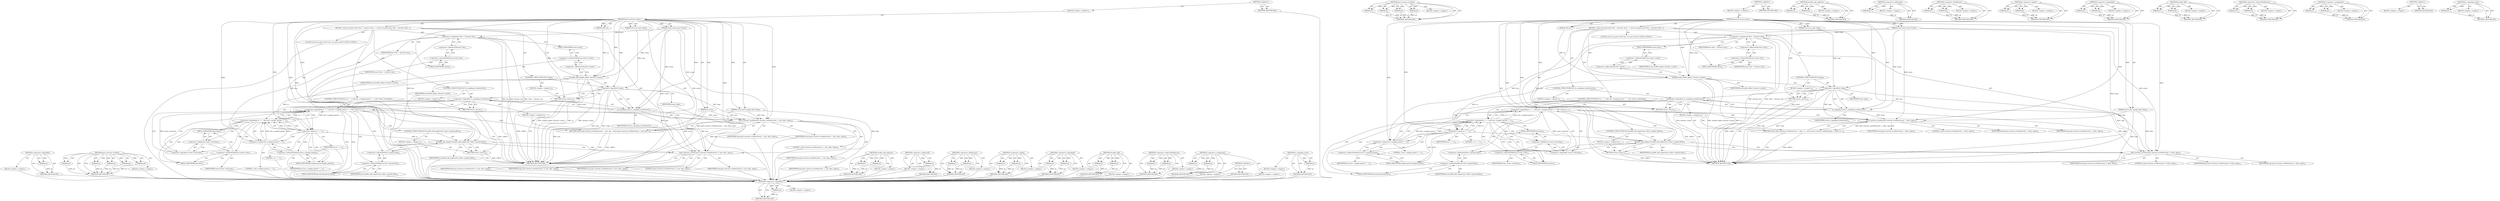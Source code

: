 digraph "is_sampling_event" {
vulnerable_125 [label=<(METHOD,&lt;operator&gt;.logicalNot)>];
vulnerable_126 [label=<(PARAM,p1)>];
vulnerable_127 [label=<(BLOCK,&lt;empty&gt;,&lt;empty&gt;)>];
vulnerable_128 [label=<(METHOD_RETURN,ANY)>];
vulnerable_148 [label=<(METHOD,perf_swevent_overflow)>];
vulnerable_149 [label=<(PARAM,p1)>];
vulnerable_150 [label=<(PARAM,p2)>];
vulnerable_151 [label=<(PARAM,p3)>];
vulnerable_152 [label=<(PARAM,p4)>];
vulnerable_153 [label=<(PARAM,p5)>];
vulnerable_154 [label=<(BLOCK,&lt;empty&gt;,&lt;empty&gt;)>];
vulnerable_155 [label=<(METHOD_RETURN,ANY)>];
vulnerable_6 [label=<(METHOD,&lt;global&gt;)<SUB>1</SUB>>];
vulnerable_7 [label=<(BLOCK,&lt;empty&gt;,&lt;empty&gt;)<SUB>1</SUB>>];
vulnerable_8 [label=<(METHOD,perf_swevent_event)<SUB>1</SUB>>];
vulnerable_9 [label=<(PARAM,struct perf_event *event)<SUB>1</SUB>>];
vulnerable_10 [label=<(PARAM,u64 nr)<SUB>1</SUB>>];
vulnerable_11 [label=<(PARAM,int nmi)<SUB>2</SUB>>];
vulnerable_12 [label=<(PARAM,struct perf_sample_data *data)<SUB>2</SUB>>];
vulnerable_13 [label=<(PARAM,struct pt_regs *regs)<SUB>3</SUB>>];
vulnerable_14 [label=<(BLOCK,{
 	struct hw_perf_event *hwc = &amp;event-&gt;hw;

	l...,{
 	struct hw_perf_event *hwc = &amp;event-&gt;hw;

	l...)<SUB>4</SUB>>];
vulnerable_15 [label="<(LOCAL,struct hw_perf_event* hwc: hw_perf_event*)<SUB>5</SUB>>"];
vulnerable_16 [label=<(&lt;operator&gt;.assignment,*hwc = &amp;event-&gt;hw)<SUB>5</SUB>>];
vulnerable_17 [label=<(IDENTIFIER,hwc,*hwc = &amp;event-&gt;hw)<SUB>5</SUB>>];
vulnerable_18 [label=<(&lt;operator&gt;.addressOf,&amp;event-&gt;hw)<SUB>5</SUB>>];
vulnerable_19 [label=<(&lt;operator&gt;.indirectFieldAccess,event-&gt;hw)<SUB>5</SUB>>];
vulnerable_20 [label=<(IDENTIFIER,event,*hwc = &amp;event-&gt;hw)<SUB>5</SUB>>];
vulnerable_21 [label=<(FIELD_IDENTIFIER,hw,hw)<SUB>5</SUB>>];
vulnerable_22 [label=<(local64_add,local64_add(nr, &amp;event-&gt;count))<SUB>7</SUB>>];
vulnerable_23 [label=<(IDENTIFIER,nr,local64_add(nr, &amp;event-&gt;count))<SUB>7</SUB>>];
vulnerable_24 [label=<(&lt;operator&gt;.addressOf,&amp;event-&gt;count)<SUB>7</SUB>>];
vulnerable_25 [label=<(&lt;operator&gt;.indirectFieldAccess,event-&gt;count)<SUB>7</SUB>>];
vulnerable_26 [label=<(IDENTIFIER,event,local64_add(nr, &amp;event-&gt;count))<SUB>7</SUB>>];
vulnerable_27 [label=<(FIELD_IDENTIFIER,count,count)<SUB>7</SUB>>];
vulnerable_28 [label=<(CONTROL_STRUCTURE,IF,if (!regs))<SUB>9</SUB>>];
vulnerable_29 [label=<(&lt;operator&gt;.logicalNot,!regs)<SUB>9</SUB>>];
vulnerable_30 [label=<(IDENTIFIER,regs,!regs)<SUB>9</SUB>>];
vulnerable_31 [label=<(BLOCK,&lt;empty&gt;,&lt;empty&gt;)<SUB>10</SUB>>];
vulnerable_32 [label=<(RETURN,return;,return;)<SUB>10</SUB>>];
vulnerable_33 [label=<(CONTROL_STRUCTURE,IF,if (!is_sampling_event(event)))<SUB>12</SUB>>];
vulnerable_34 [label=<(&lt;operator&gt;.logicalNot,!is_sampling_event(event))<SUB>12</SUB>>];
vulnerable_35 [label=<(is_sampling_event,is_sampling_event(event))<SUB>12</SUB>>];
vulnerable_36 [label=<(IDENTIFIER,event,is_sampling_event(event))<SUB>12</SUB>>];
vulnerable_37 [label=<(BLOCK,&lt;empty&gt;,&lt;empty&gt;)<SUB>13</SUB>>];
vulnerable_38 [label=<(RETURN,return;,return;)<SUB>13</SUB>>];
vulnerable_39 [label=<(CONTROL_STRUCTURE,IF,if (nr == 1 &amp;&amp; hwc-&gt;sample_period == 1 &amp;&amp; !event-&gt;attr.freq))<SUB>15</SUB>>];
vulnerable_40 [label=<(&lt;operator&gt;.logicalAnd,nr == 1 &amp;&amp; hwc-&gt;sample_period == 1 &amp;&amp; !event-&gt;a...)<SUB>15</SUB>>];
vulnerable_41 [label=<(&lt;operator&gt;.logicalAnd,nr == 1 &amp;&amp; hwc-&gt;sample_period == 1)<SUB>15</SUB>>];
vulnerable_42 [label=<(&lt;operator&gt;.equals,nr == 1)<SUB>15</SUB>>];
vulnerable_43 [label=<(IDENTIFIER,nr,nr == 1)<SUB>15</SUB>>];
vulnerable_44 [label=<(LITERAL,1,nr == 1)<SUB>15</SUB>>];
vulnerable_45 [label=<(&lt;operator&gt;.equals,hwc-&gt;sample_period == 1)<SUB>15</SUB>>];
vulnerable_46 [label=<(&lt;operator&gt;.indirectFieldAccess,hwc-&gt;sample_period)<SUB>15</SUB>>];
vulnerable_47 [label=<(IDENTIFIER,hwc,hwc-&gt;sample_period == 1)<SUB>15</SUB>>];
vulnerable_48 [label=<(FIELD_IDENTIFIER,sample_period,sample_period)<SUB>15</SUB>>];
vulnerable_49 [label=<(LITERAL,1,hwc-&gt;sample_period == 1)<SUB>15</SUB>>];
vulnerable_50 [label=<(&lt;operator&gt;.logicalNot,!event-&gt;attr.freq)<SUB>15</SUB>>];
vulnerable_51 [label=<(&lt;operator&gt;.fieldAccess,event-&gt;attr.freq)<SUB>15</SUB>>];
vulnerable_52 [label=<(&lt;operator&gt;.indirectFieldAccess,event-&gt;attr)<SUB>15</SUB>>];
vulnerable_53 [label=<(IDENTIFIER,event,!event-&gt;attr.freq)<SUB>15</SUB>>];
vulnerable_54 [label=<(FIELD_IDENTIFIER,attr,attr)<SUB>15</SUB>>];
vulnerable_55 [label=<(FIELD_IDENTIFIER,freq,freq)<SUB>15</SUB>>];
vulnerable_56 [label=<(BLOCK,&lt;empty&gt;,&lt;empty&gt;)<SUB>16</SUB>>];
vulnerable_57 [label=<(RETURN,return perf_swevent_overflow(event, 1, nmi, dat...,return perf_swevent_overflow(event, 1, nmi, dat...)<SUB>16</SUB>>];
vulnerable_58 [label=<(perf_swevent_overflow,perf_swevent_overflow(event, 1, nmi, data, regs))<SUB>16</SUB>>];
vulnerable_59 [label=<(IDENTIFIER,event,perf_swevent_overflow(event, 1, nmi, data, regs))<SUB>16</SUB>>];
vulnerable_60 [label=<(LITERAL,1,perf_swevent_overflow(event, 1, nmi, data, regs))<SUB>16</SUB>>];
vulnerable_61 [label=<(IDENTIFIER,nmi,perf_swevent_overflow(event, 1, nmi, data, regs))<SUB>16</SUB>>];
vulnerable_62 [label=<(IDENTIFIER,data,perf_swevent_overflow(event, 1, nmi, data, regs))<SUB>16</SUB>>];
vulnerable_63 [label=<(IDENTIFIER,regs,perf_swevent_overflow(event, 1, nmi, data, regs))<SUB>16</SUB>>];
vulnerable_64 [label=<(CONTROL_STRUCTURE,IF,if (local64_add_negative(nr, &amp;hwc-&gt;period_left)))<SUB>18</SUB>>];
vulnerable_65 [label=<(local64_add_negative,local64_add_negative(nr, &amp;hwc-&gt;period_left))<SUB>18</SUB>>];
vulnerable_66 [label=<(IDENTIFIER,nr,local64_add_negative(nr, &amp;hwc-&gt;period_left))<SUB>18</SUB>>];
vulnerable_67 [label=<(&lt;operator&gt;.addressOf,&amp;hwc-&gt;period_left)<SUB>18</SUB>>];
vulnerable_68 [label=<(&lt;operator&gt;.indirectFieldAccess,hwc-&gt;period_left)<SUB>18</SUB>>];
vulnerable_69 [label=<(IDENTIFIER,hwc,local64_add_negative(nr, &amp;hwc-&gt;period_left))<SUB>18</SUB>>];
vulnerable_70 [label=<(FIELD_IDENTIFIER,period_left,period_left)<SUB>18</SUB>>];
vulnerable_71 [label=<(BLOCK,&lt;empty&gt;,&lt;empty&gt;)<SUB>19</SUB>>];
vulnerable_72 [label=<(RETURN,return;,return;)<SUB>19</SUB>>];
vulnerable_73 [label=<(perf_swevent_overflow,perf_swevent_overflow(event, 0, nmi, data, regs))<SUB>21</SUB>>];
vulnerable_74 [label=<(IDENTIFIER,event,perf_swevent_overflow(event, 0, nmi, data, regs))<SUB>21</SUB>>];
vulnerable_75 [label=<(LITERAL,0,perf_swevent_overflow(event, 0, nmi, data, regs))<SUB>21</SUB>>];
vulnerable_76 [label=<(IDENTIFIER,nmi,perf_swevent_overflow(event, 0, nmi, data, regs))<SUB>21</SUB>>];
vulnerable_77 [label=<(IDENTIFIER,data,perf_swevent_overflow(event, 0, nmi, data, regs))<SUB>21</SUB>>];
vulnerable_78 [label=<(IDENTIFIER,regs,perf_swevent_overflow(event, 0, nmi, data, regs))<SUB>21</SUB>>];
vulnerable_79 [label=<(METHOD_RETURN,void)<SUB>1</SUB>>];
vulnerable_81 [label=<(METHOD_RETURN,ANY)<SUB>1</SUB>>];
vulnerable_156 [label=<(METHOD,local64_add_negative)>];
vulnerable_157 [label=<(PARAM,p1)>];
vulnerable_158 [label=<(PARAM,p2)>];
vulnerable_159 [label=<(BLOCK,&lt;empty&gt;,&lt;empty&gt;)>];
vulnerable_160 [label=<(METHOD_RETURN,ANY)>];
vulnerable_111 [label=<(METHOD,&lt;operator&gt;.addressOf)>];
vulnerable_112 [label=<(PARAM,p1)>];
vulnerable_113 [label=<(BLOCK,&lt;empty&gt;,&lt;empty&gt;)>];
vulnerable_114 [label=<(METHOD_RETURN,ANY)>];
vulnerable_143 [label=<(METHOD,&lt;operator&gt;.fieldAccess)>];
vulnerable_144 [label=<(PARAM,p1)>];
vulnerable_145 [label=<(PARAM,p2)>];
vulnerable_146 [label=<(BLOCK,&lt;empty&gt;,&lt;empty&gt;)>];
vulnerable_147 [label=<(METHOD_RETURN,ANY)>];
vulnerable_138 [label=<(METHOD,&lt;operator&gt;.equals)>];
vulnerable_139 [label=<(PARAM,p1)>];
vulnerable_140 [label=<(PARAM,p2)>];
vulnerable_141 [label=<(BLOCK,&lt;empty&gt;,&lt;empty&gt;)>];
vulnerable_142 [label=<(METHOD_RETURN,ANY)>];
vulnerable_133 [label=<(METHOD,&lt;operator&gt;.logicalAnd)>];
vulnerable_134 [label=<(PARAM,p1)>];
vulnerable_135 [label=<(PARAM,p2)>];
vulnerable_136 [label=<(BLOCK,&lt;empty&gt;,&lt;empty&gt;)>];
vulnerable_137 [label=<(METHOD_RETURN,ANY)>];
vulnerable_120 [label=<(METHOD,local64_add)>];
vulnerable_121 [label=<(PARAM,p1)>];
vulnerable_122 [label=<(PARAM,p2)>];
vulnerable_123 [label=<(BLOCK,&lt;empty&gt;,&lt;empty&gt;)>];
vulnerable_124 [label=<(METHOD_RETURN,ANY)>];
vulnerable_115 [label=<(METHOD,&lt;operator&gt;.indirectFieldAccess)>];
vulnerable_116 [label=<(PARAM,p1)>];
vulnerable_117 [label=<(PARAM,p2)>];
vulnerable_118 [label=<(BLOCK,&lt;empty&gt;,&lt;empty&gt;)>];
vulnerable_119 [label=<(METHOD_RETURN,ANY)>];
vulnerable_106 [label=<(METHOD,&lt;operator&gt;.assignment)>];
vulnerable_107 [label=<(PARAM,p1)>];
vulnerable_108 [label=<(PARAM,p2)>];
vulnerable_109 [label=<(BLOCK,&lt;empty&gt;,&lt;empty&gt;)>];
vulnerable_110 [label=<(METHOD_RETURN,ANY)>];
vulnerable_100 [label=<(METHOD,&lt;global&gt;)<SUB>1</SUB>>];
vulnerable_101 [label=<(BLOCK,&lt;empty&gt;,&lt;empty&gt;)>];
vulnerable_102 [label=<(METHOD_RETURN,ANY)>];
vulnerable_129 [label=<(METHOD,is_sampling_event)>];
vulnerable_130 [label=<(PARAM,p1)>];
vulnerable_131 [label=<(BLOCK,&lt;empty&gt;,&lt;empty&gt;)>];
vulnerable_132 [label=<(METHOD_RETURN,ANY)>];
fixed_122 [label=<(METHOD,&lt;operator&gt;.logicalNot)>];
fixed_123 [label=<(PARAM,p1)>];
fixed_124 [label=<(BLOCK,&lt;empty&gt;,&lt;empty&gt;)>];
fixed_125 [label=<(METHOD_RETURN,ANY)>];
fixed_145 [label=<(METHOD,perf_swevent_overflow)>];
fixed_146 [label=<(PARAM,p1)>];
fixed_147 [label=<(PARAM,p2)>];
fixed_148 [label=<(PARAM,p3)>];
fixed_149 [label=<(PARAM,p4)>];
fixed_150 [label=<(BLOCK,&lt;empty&gt;,&lt;empty&gt;)>];
fixed_151 [label=<(METHOD_RETURN,ANY)>];
fixed_6 [label=<(METHOD,&lt;global&gt;)<SUB>1</SUB>>];
fixed_7 [label=<(BLOCK,&lt;empty&gt;,&lt;empty&gt;)<SUB>1</SUB>>];
fixed_8 [label=<(METHOD,perf_swevent_event)<SUB>1</SUB>>];
fixed_9 [label=<(PARAM,struct perf_event *event)<SUB>1</SUB>>];
fixed_10 [label=<(PARAM,u64 nr)<SUB>1</SUB>>];
fixed_11 [label=<(PARAM,struct perf_sample_data *data)<SUB>2</SUB>>];
fixed_12 [label=<(PARAM,struct pt_regs *regs)<SUB>3</SUB>>];
fixed_13 [label=<(BLOCK,{
 	struct hw_perf_event *hwc = &amp;event-&gt;hw;

	l...,{
 	struct hw_perf_event *hwc = &amp;event-&gt;hw;

	l...)<SUB>4</SUB>>];
fixed_14 [label="<(LOCAL,struct hw_perf_event* hwc: hw_perf_event*)<SUB>5</SUB>>"];
fixed_15 [label=<(&lt;operator&gt;.assignment,*hwc = &amp;event-&gt;hw)<SUB>5</SUB>>];
fixed_16 [label=<(IDENTIFIER,hwc,*hwc = &amp;event-&gt;hw)<SUB>5</SUB>>];
fixed_17 [label=<(&lt;operator&gt;.addressOf,&amp;event-&gt;hw)<SUB>5</SUB>>];
fixed_18 [label=<(&lt;operator&gt;.indirectFieldAccess,event-&gt;hw)<SUB>5</SUB>>];
fixed_19 [label=<(IDENTIFIER,event,*hwc = &amp;event-&gt;hw)<SUB>5</SUB>>];
fixed_20 [label=<(FIELD_IDENTIFIER,hw,hw)<SUB>5</SUB>>];
fixed_21 [label=<(local64_add,local64_add(nr, &amp;event-&gt;count))<SUB>7</SUB>>];
fixed_22 [label=<(IDENTIFIER,nr,local64_add(nr, &amp;event-&gt;count))<SUB>7</SUB>>];
fixed_23 [label=<(&lt;operator&gt;.addressOf,&amp;event-&gt;count)<SUB>7</SUB>>];
fixed_24 [label=<(&lt;operator&gt;.indirectFieldAccess,event-&gt;count)<SUB>7</SUB>>];
fixed_25 [label=<(IDENTIFIER,event,local64_add(nr, &amp;event-&gt;count))<SUB>7</SUB>>];
fixed_26 [label=<(FIELD_IDENTIFIER,count,count)<SUB>7</SUB>>];
fixed_27 [label=<(CONTROL_STRUCTURE,IF,if (!regs))<SUB>9</SUB>>];
fixed_28 [label=<(&lt;operator&gt;.logicalNot,!regs)<SUB>9</SUB>>];
fixed_29 [label=<(IDENTIFIER,regs,!regs)<SUB>9</SUB>>];
fixed_30 [label=<(BLOCK,&lt;empty&gt;,&lt;empty&gt;)<SUB>10</SUB>>];
fixed_31 [label=<(RETURN,return;,return;)<SUB>10</SUB>>];
fixed_32 [label=<(CONTROL_STRUCTURE,IF,if (!is_sampling_event(event)))<SUB>12</SUB>>];
fixed_33 [label=<(&lt;operator&gt;.logicalNot,!is_sampling_event(event))<SUB>12</SUB>>];
fixed_34 [label=<(is_sampling_event,is_sampling_event(event))<SUB>12</SUB>>];
fixed_35 [label=<(IDENTIFIER,event,is_sampling_event(event))<SUB>12</SUB>>];
fixed_36 [label=<(BLOCK,&lt;empty&gt;,&lt;empty&gt;)<SUB>13</SUB>>];
fixed_37 [label=<(RETURN,return;,return;)<SUB>13</SUB>>];
fixed_38 [label=<(CONTROL_STRUCTURE,IF,if (nr == 1 &amp;&amp; hwc-&gt;sample_period == 1 &amp;&amp; !event-&gt;attr.freq))<SUB>15</SUB>>];
fixed_39 [label=<(&lt;operator&gt;.logicalAnd,nr == 1 &amp;&amp; hwc-&gt;sample_period == 1 &amp;&amp; !event-&gt;a...)<SUB>15</SUB>>];
fixed_40 [label=<(&lt;operator&gt;.logicalAnd,nr == 1 &amp;&amp; hwc-&gt;sample_period == 1)<SUB>15</SUB>>];
fixed_41 [label=<(&lt;operator&gt;.equals,nr == 1)<SUB>15</SUB>>];
fixed_42 [label=<(IDENTIFIER,nr,nr == 1)<SUB>15</SUB>>];
fixed_43 [label=<(LITERAL,1,nr == 1)<SUB>15</SUB>>];
fixed_44 [label=<(&lt;operator&gt;.equals,hwc-&gt;sample_period == 1)<SUB>15</SUB>>];
fixed_45 [label=<(&lt;operator&gt;.indirectFieldAccess,hwc-&gt;sample_period)<SUB>15</SUB>>];
fixed_46 [label=<(IDENTIFIER,hwc,hwc-&gt;sample_period == 1)<SUB>15</SUB>>];
fixed_47 [label=<(FIELD_IDENTIFIER,sample_period,sample_period)<SUB>15</SUB>>];
fixed_48 [label=<(LITERAL,1,hwc-&gt;sample_period == 1)<SUB>15</SUB>>];
fixed_49 [label=<(&lt;operator&gt;.logicalNot,!event-&gt;attr.freq)<SUB>15</SUB>>];
fixed_50 [label=<(&lt;operator&gt;.fieldAccess,event-&gt;attr.freq)<SUB>15</SUB>>];
fixed_51 [label=<(&lt;operator&gt;.indirectFieldAccess,event-&gt;attr)<SUB>15</SUB>>];
fixed_52 [label=<(IDENTIFIER,event,!event-&gt;attr.freq)<SUB>15</SUB>>];
fixed_53 [label=<(FIELD_IDENTIFIER,attr,attr)<SUB>15</SUB>>];
fixed_54 [label=<(FIELD_IDENTIFIER,freq,freq)<SUB>15</SUB>>];
fixed_55 [label=<(BLOCK,&lt;empty&gt;,&lt;empty&gt;)<SUB>16</SUB>>];
fixed_56 [label=<(RETURN,return perf_swevent_overflow(event, 1, data, re...,return perf_swevent_overflow(event, 1, data, re...)<SUB>16</SUB>>];
fixed_57 [label=<(perf_swevent_overflow,perf_swevent_overflow(event, 1, data, regs))<SUB>16</SUB>>];
fixed_58 [label=<(IDENTIFIER,event,perf_swevent_overflow(event, 1, data, regs))<SUB>16</SUB>>];
fixed_59 [label=<(LITERAL,1,perf_swevent_overflow(event, 1, data, regs))<SUB>16</SUB>>];
fixed_60 [label=<(IDENTIFIER,data,perf_swevent_overflow(event, 1, data, regs))<SUB>16</SUB>>];
fixed_61 [label=<(IDENTIFIER,regs,perf_swevent_overflow(event, 1, data, regs))<SUB>16</SUB>>];
fixed_62 [label=<(CONTROL_STRUCTURE,IF,if (local64_add_negative(nr, &amp;hwc-&gt;period_left)))<SUB>18</SUB>>];
fixed_63 [label=<(local64_add_negative,local64_add_negative(nr, &amp;hwc-&gt;period_left))<SUB>18</SUB>>];
fixed_64 [label=<(IDENTIFIER,nr,local64_add_negative(nr, &amp;hwc-&gt;period_left))<SUB>18</SUB>>];
fixed_65 [label=<(&lt;operator&gt;.addressOf,&amp;hwc-&gt;period_left)<SUB>18</SUB>>];
fixed_66 [label=<(&lt;operator&gt;.indirectFieldAccess,hwc-&gt;period_left)<SUB>18</SUB>>];
fixed_67 [label=<(IDENTIFIER,hwc,local64_add_negative(nr, &amp;hwc-&gt;period_left))<SUB>18</SUB>>];
fixed_68 [label=<(FIELD_IDENTIFIER,period_left,period_left)<SUB>18</SUB>>];
fixed_69 [label=<(BLOCK,&lt;empty&gt;,&lt;empty&gt;)<SUB>19</SUB>>];
fixed_70 [label=<(RETURN,return;,return;)<SUB>19</SUB>>];
fixed_71 [label=<(perf_swevent_overflow,perf_swevent_overflow(event, 0, data, regs))<SUB>21</SUB>>];
fixed_72 [label=<(IDENTIFIER,event,perf_swevent_overflow(event, 0, data, regs))<SUB>21</SUB>>];
fixed_73 [label=<(LITERAL,0,perf_swevent_overflow(event, 0, data, regs))<SUB>21</SUB>>];
fixed_74 [label=<(IDENTIFIER,data,perf_swevent_overflow(event, 0, data, regs))<SUB>21</SUB>>];
fixed_75 [label=<(IDENTIFIER,regs,perf_swevent_overflow(event, 0, data, regs))<SUB>21</SUB>>];
fixed_76 [label=<(METHOD_RETURN,void)<SUB>1</SUB>>];
fixed_78 [label=<(METHOD_RETURN,ANY)<SUB>1</SUB>>];
fixed_152 [label=<(METHOD,local64_add_negative)>];
fixed_153 [label=<(PARAM,p1)>];
fixed_154 [label=<(PARAM,p2)>];
fixed_155 [label=<(BLOCK,&lt;empty&gt;,&lt;empty&gt;)>];
fixed_156 [label=<(METHOD_RETURN,ANY)>];
fixed_108 [label=<(METHOD,&lt;operator&gt;.addressOf)>];
fixed_109 [label=<(PARAM,p1)>];
fixed_110 [label=<(BLOCK,&lt;empty&gt;,&lt;empty&gt;)>];
fixed_111 [label=<(METHOD_RETURN,ANY)>];
fixed_140 [label=<(METHOD,&lt;operator&gt;.fieldAccess)>];
fixed_141 [label=<(PARAM,p1)>];
fixed_142 [label=<(PARAM,p2)>];
fixed_143 [label=<(BLOCK,&lt;empty&gt;,&lt;empty&gt;)>];
fixed_144 [label=<(METHOD_RETURN,ANY)>];
fixed_135 [label=<(METHOD,&lt;operator&gt;.equals)>];
fixed_136 [label=<(PARAM,p1)>];
fixed_137 [label=<(PARAM,p2)>];
fixed_138 [label=<(BLOCK,&lt;empty&gt;,&lt;empty&gt;)>];
fixed_139 [label=<(METHOD_RETURN,ANY)>];
fixed_130 [label=<(METHOD,&lt;operator&gt;.logicalAnd)>];
fixed_131 [label=<(PARAM,p1)>];
fixed_132 [label=<(PARAM,p2)>];
fixed_133 [label=<(BLOCK,&lt;empty&gt;,&lt;empty&gt;)>];
fixed_134 [label=<(METHOD_RETURN,ANY)>];
fixed_117 [label=<(METHOD,local64_add)>];
fixed_118 [label=<(PARAM,p1)>];
fixed_119 [label=<(PARAM,p2)>];
fixed_120 [label=<(BLOCK,&lt;empty&gt;,&lt;empty&gt;)>];
fixed_121 [label=<(METHOD_RETURN,ANY)>];
fixed_112 [label=<(METHOD,&lt;operator&gt;.indirectFieldAccess)>];
fixed_113 [label=<(PARAM,p1)>];
fixed_114 [label=<(PARAM,p2)>];
fixed_115 [label=<(BLOCK,&lt;empty&gt;,&lt;empty&gt;)>];
fixed_116 [label=<(METHOD_RETURN,ANY)>];
fixed_103 [label=<(METHOD,&lt;operator&gt;.assignment)>];
fixed_104 [label=<(PARAM,p1)>];
fixed_105 [label=<(PARAM,p2)>];
fixed_106 [label=<(BLOCK,&lt;empty&gt;,&lt;empty&gt;)>];
fixed_107 [label=<(METHOD_RETURN,ANY)>];
fixed_97 [label=<(METHOD,&lt;global&gt;)<SUB>1</SUB>>];
fixed_98 [label=<(BLOCK,&lt;empty&gt;,&lt;empty&gt;)>];
fixed_99 [label=<(METHOD_RETURN,ANY)>];
fixed_126 [label=<(METHOD,is_sampling_event)>];
fixed_127 [label=<(PARAM,p1)>];
fixed_128 [label=<(BLOCK,&lt;empty&gt;,&lt;empty&gt;)>];
fixed_129 [label=<(METHOD_RETURN,ANY)>];
vulnerable_125 -> vulnerable_126  [key=0, label="AST: "];
vulnerable_125 -> vulnerable_126  [key=1, label="DDG: "];
vulnerable_125 -> vulnerable_127  [key=0, label="AST: "];
vulnerable_125 -> vulnerable_128  [key=0, label="AST: "];
vulnerable_125 -> vulnerable_128  [key=1, label="CFG: "];
vulnerable_126 -> vulnerable_128  [key=0, label="DDG: p1"];
vulnerable_127 -> fixed_122  [key=0];
vulnerable_128 -> fixed_122  [key=0];
vulnerable_148 -> vulnerable_149  [key=0, label="AST: "];
vulnerable_148 -> vulnerable_149  [key=1, label="DDG: "];
vulnerable_148 -> vulnerable_154  [key=0, label="AST: "];
vulnerable_148 -> vulnerable_150  [key=0, label="AST: "];
vulnerable_148 -> vulnerable_150  [key=1, label="DDG: "];
vulnerable_148 -> vulnerable_155  [key=0, label="AST: "];
vulnerable_148 -> vulnerable_155  [key=1, label="CFG: "];
vulnerable_148 -> vulnerable_151  [key=0, label="AST: "];
vulnerable_148 -> vulnerable_151  [key=1, label="DDG: "];
vulnerable_148 -> vulnerable_152  [key=0, label="AST: "];
vulnerable_148 -> vulnerable_152  [key=1, label="DDG: "];
vulnerable_148 -> vulnerable_153  [key=0, label="AST: "];
vulnerable_148 -> vulnerable_153  [key=1, label="DDG: "];
vulnerable_149 -> vulnerable_155  [key=0, label="DDG: p1"];
vulnerable_150 -> vulnerable_155  [key=0, label="DDG: p2"];
vulnerable_151 -> vulnerable_155  [key=0, label="DDG: p3"];
vulnerable_152 -> vulnerable_155  [key=0, label="DDG: p4"];
vulnerable_153 -> vulnerable_155  [key=0, label="DDG: p5"];
vulnerable_154 -> fixed_122  [key=0];
vulnerable_155 -> fixed_122  [key=0];
vulnerable_6 -> vulnerable_7  [key=0, label="AST: "];
vulnerable_6 -> vulnerable_81  [key=0, label="AST: "];
vulnerable_6 -> vulnerable_81  [key=1, label="CFG: "];
vulnerable_7 -> vulnerable_8  [key=0, label="AST: "];
vulnerable_8 -> vulnerable_9  [key=0, label="AST: "];
vulnerable_8 -> vulnerable_9  [key=1, label="DDG: "];
vulnerable_8 -> vulnerable_10  [key=0, label="AST: "];
vulnerable_8 -> vulnerable_10  [key=1, label="DDG: "];
vulnerable_8 -> vulnerable_11  [key=0, label="AST: "];
vulnerable_8 -> vulnerable_11  [key=1, label="DDG: "];
vulnerable_8 -> vulnerable_12  [key=0, label="AST: "];
vulnerable_8 -> vulnerable_12  [key=1, label="DDG: "];
vulnerable_8 -> vulnerable_13  [key=0, label="AST: "];
vulnerable_8 -> vulnerable_13  [key=1, label="DDG: "];
vulnerable_8 -> vulnerable_14  [key=0, label="AST: "];
vulnerable_8 -> vulnerable_79  [key=0, label="AST: "];
vulnerable_8 -> vulnerable_21  [key=0, label="CFG: "];
vulnerable_8 -> vulnerable_22  [key=0, label="DDG: "];
vulnerable_8 -> vulnerable_73  [key=0, label="DDG: "];
vulnerable_8 -> vulnerable_29  [key=0, label="DDG: "];
vulnerable_8 -> vulnerable_32  [key=0, label="DDG: "];
vulnerable_8 -> vulnerable_38  [key=0, label="DDG: "];
vulnerable_8 -> vulnerable_65  [key=0, label="DDG: "];
vulnerable_8 -> vulnerable_72  [key=0, label="DDG: "];
vulnerable_8 -> vulnerable_35  [key=0, label="DDG: "];
vulnerable_8 -> vulnerable_42  [key=0, label="DDG: "];
vulnerable_8 -> vulnerable_45  [key=0, label="DDG: "];
vulnerable_8 -> vulnerable_58  [key=0, label="DDG: "];
vulnerable_9 -> vulnerable_79  [key=0, label="DDG: event"];
vulnerable_9 -> vulnerable_16  [key=0, label="DDG: event"];
vulnerable_9 -> vulnerable_22  [key=0, label="DDG: event"];
vulnerable_9 -> vulnerable_73  [key=0, label="DDG: event"];
vulnerable_9 -> vulnerable_35  [key=0, label="DDG: event"];
vulnerable_9 -> vulnerable_58  [key=0, label="DDG: event"];
vulnerable_10 -> vulnerable_22  [key=0, label="DDG: nr"];
vulnerable_11 -> vulnerable_79  [key=0, label="DDG: nmi"];
vulnerable_11 -> vulnerable_73  [key=0, label="DDG: nmi"];
vulnerable_11 -> vulnerable_58  [key=0, label="DDG: nmi"];
vulnerable_12 -> vulnerable_79  [key=0, label="DDG: data"];
vulnerable_12 -> vulnerable_73  [key=0, label="DDG: data"];
vulnerable_12 -> vulnerable_58  [key=0, label="DDG: data"];
vulnerable_13 -> vulnerable_29  [key=0, label="DDG: regs"];
vulnerable_14 -> vulnerable_15  [key=0, label="AST: "];
vulnerable_14 -> vulnerable_16  [key=0, label="AST: "];
vulnerable_14 -> vulnerable_22  [key=0, label="AST: "];
vulnerable_14 -> vulnerable_28  [key=0, label="AST: "];
vulnerable_14 -> vulnerable_33  [key=0, label="AST: "];
vulnerable_14 -> vulnerable_39  [key=0, label="AST: "];
vulnerable_14 -> vulnerable_64  [key=0, label="AST: "];
vulnerable_14 -> vulnerable_73  [key=0, label="AST: "];
vulnerable_15 -> fixed_122  [key=0];
vulnerable_16 -> vulnerable_17  [key=0, label="AST: "];
vulnerable_16 -> vulnerable_18  [key=0, label="AST: "];
vulnerable_16 -> vulnerable_27  [key=0, label="CFG: "];
vulnerable_16 -> vulnerable_79  [key=0, label="DDG: hwc"];
vulnerable_16 -> vulnerable_79  [key=1, label="DDG: &amp;event-&gt;hw"];
vulnerable_16 -> vulnerable_79  [key=2, label="DDG: *hwc = &amp;event-&gt;hw"];
vulnerable_16 -> vulnerable_65  [key=0, label="DDG: hwc"];
vulnerable_16 -> vulnerable_45  [key=0, label="DDG: hwc"];
vulnerable_17 -> fixed_122  [key=0];
vulnerable_18 -> vulnerable_19  [key=0, label="AST: "];
vulnerable_18 -> vulnerable_16  [key=0, label="CFG: "];
vulnerable_19 -> vulnerable_20  [key=0, label="AST: "];
vulnerable_19 -> vulnerable_21  [key=0, label="AST: "];
vulnerable_19 -> vulnerable_18  [key=0, label="CFG: "];
vulnerable_20 -> fixed_122  [key=0];
vulnerable_21 -> vulnerable_19  [key=0, label="CFG: "];
vulnerable_22 -> vulnerable_23  [key=0, label="AST: "];
vulnerable_22 -> vulnerable_24  [key=0, label="AST: "];
vulnerable_22 -> vulnerable_29  [key=0, label="CFG: "];
vulnerable_22 -> vulnerable_79  [key=0, label="DDG: nr"];
vulnerable_22 -> vulnerable_79  [key=1, label="DDG: &amp;event-&gt;count"];
vulnerable_22 -> vulnerable_79  [key=2, label="DDG: local64_add(nr, &amp;event-&gt;count)"];
vulnerable_22 -> vulnerable_42  [key=0, label="DDG: nr"];
vulnerable_23 -> fixed_122  [key=0];
vulnerable_24 -> vulnerable_25  [key=0, label="AST: "];
vulnerable_24 -> vulnerable_22  [key=0, label="CFG: "];
vulnerable_25 -> vulnerable_26  [key=0, label="AST: "];
vulnerable_25 -> vulnerable_27  [key=0, label="AST: "];
vulnerable_25 -> vulnerable_24  [key=0, label="CFG: "];
vulnerable_26 -> fixed_122  [key=0];
vulnerable_27 -> vulnerable_25  [key=0, label="CFG: "];
vulnerable_28 -> vulnerable_29  [key=0, label="AST: "];
vulnerable_28 -> vulnerable_31  [key=0, label="AST: "];
vulnerable_29 -> vulnerable_30  [key=0, label="AST: "];
vulnerable_29 -> vulnerable_32  [key=0, label="CFG: "];
vulnerable_29 -> vulnerable_32  [key=1, label="CDG: "];
vulnerable_29 -> vulnerable_35  [key=0, label="CFG: "];
vulnerable_29 -> vulnerable_35  [key=1, label="CDG: "];
vulnerable_29 -> vulnerable_79  [key=0, label="DDG: regs"];
vulnerable_29 -> vulnerable_79  [key=1, label="DDG: !regs"];
vulnerable_29 -> vulnerable_73  [key=0, label="DDG: regs"];
vulnerable_29 -> vulnerable_58  [key=0, label="DDG: regs"];
vulnerable_29 -> vulnerable_34  [key=0, label="CDG: "];
vulnerable_30 -> fixed_122  [key=0];
vulnerable_31 -> vulnerable_32  [key=0, label="AST: "];
vulnerable_32 -> vulnerable_79  [key=0, label="CFG: "];
vulnerable_32 -> vulnerable_79  [key=1, label="DDG: &lt;RET&gt;"];
vulnerable_33 -> vulnerable_34  [key=0, label="AST: "];
vulnerable_33 -> vulnerable_37  [key=0, label="AST: "];
vulnerable_34 -> vulnerable_35  [key=0, label="AST: "];
vulnerable_34 -> vulnerable_38  [key=0, label="CFG: "];
vulnerable_34 -> vulnerable_38  [key=1, label="CDG: "];
vulnerable_34 -> vulnerable_42  [key=0, label="CFG: "];
vulnerable_34 -> vulnerable_42  [key=1, label="CDG: "];
vulnerable_34 -> vulnerable_41  [key=0, label="CDG: "];
vulnerable_34 -> vulnerable_40  [key=0, label="CDG: "];
vulnerable_35 -> vulnerable_36  [key=0, label="AST: "];
vulnerable_35 -> vulnerable_34  [key=0, label="CFG: "];
vulnerable_35 -> vulnerable_34  [key=1, label="DDG: event"];
vulnerable_35 -> vulnerable_73  [key=0, label="DDG: event"];
vulnerable_35 -> vulnerable_58  [key=0, label="DDG: event"];
vulnerable_36 -> fixed_122  [key=0];
vulnerable_37 -> vulnerable_38  [key=0, label="AST: "];
vulnerable_38 -> vulnerable_79  [key=0, label="CFG: "];
vulnerable_38 -> vulnerable_79  [key=1, label="DDG: &lt;RET&gt;"];
vulnerable_39 -> vulnerable_40  [key=0, label="AST: "];
vulnerable_39 -> vulnerable_56  [key=0, label="AST: "];
vulnerable_40 -> vulnerable_41  [key=0, label="AST: "];
vulnerable_40 -> vulnerable_50  [key=0, label="AST: "];
vulnerable_40 -> vulnerable_58  [key=0, label="CFG: "];
vulnerable_40 -> vulnerable_58  [key=1, label="CDG: "];
vulnerable_40 -> vulnerable_70  [key=0, label="CFG: "];
vulnerable_40 -> vulnerable_70  [key=1, label="CDG: "];
vulnerable_40 -> vulnerable_68  [key=0, label="CDG: "];
vulnerable_40 -> vulnerable_57  [key=0, label="CDG: "];
vulnerable_40 -> vulnerable_67  [key=0, label="CDG: "];
vulnerable_40 -> vulnerable_65  [key=0, label="CDG: "];
vulnerable_41 -> vulnerable_42  [key=0, label="AST: "];
vulnerable_41 -> vulnerable_45  [key=0, label="AST: "];
vulnerable_41 -> vulnerable_40  [key=0, label="CFG: "];
vulnerable_41 -> vulnerable_40  [key=1, label="DDG: nr == 1"];
vulnerable_41 -> vulnerable_40  [key=2, label="DDG: hwc-&gt;sample_period == 1"];
vulnerable_41 -> vulnerable_54  [key=0, label="CFG: "];
vulnerable_41 -> vulnerable_54  [key=1, label="CDG: "];
vulnerable_41 -> vulnerable_51  [key=0, label="CDG: "];
vulnerable_41 -> vulnerable_52  [key=0, label="CDG: "];
vulnerable_41 -> vulnerable_50  [key=0, label="CDG: "];
vulnerable_41 -> vulnerable_55  [key=0, label="CDG: "];
vulnerable_42 -> vulnerable_43  [key=0, label="AST: "];
vulnerable_42 -> vulnerable_44  [key=0, label="AST: "];
vulnerable_42 -> vulnerable_41  [key=0, label="CFG: "];
vulnerable_42 -> vulnerable_41  [key=1, label="DDG: nr"];
vulnerable_42 -> vulnerable_41  [key=2, label="DDG: 1"];
vulnerable_42 -> vulnerable_48  [key=0, label="CFG: "];
vulnerable_42 -> vulnerable_48  [key=1, label="CDG: "];
vulnerable_42 -> vulnerable_65  [key=0, label="DDG: nr"];
vulnerable_42 -> vulnerable_46  [key=0, label="CDG: "];
vulnerable_42 -> vulnerable_45  [key=0, label="CDG: "];
vulnerable_43 -> fixed_122  [key=0];
vulnerable_44 -> fixed_122  [key=0];
vulnerable_45 -> vulnerable_46  [key=0, label="AST: "];
vulnerable_45 -> vulnerable_49  [key=0, label="AST: "];
vulnerable_45 -> vulnerable_41  [key=0, label="CFG: "];
vulnerable_45 -> vulnerable_41  [key=1, label="DDG: hwc-&gt;sample_period"];
vulnerable_45 -> vulnerable_41  [key=2, label="DDG: 1"];
vulnerable_46 -> vulnerable_47  [key=0, label="AST: "];
vulnerable_46 -> vulnerable_48  [key=0, label="AST: "];
vulnerable_46 -> vulnerable_45  [key=0, label="CFG: "];
vulnerable_47 -> fixed_122  [key=0];
vulnerable_48 -> vulnerable_46  [key=0, label="CFG: "];
vulnerable_49 -> fixed_122  [key=0];
vulnerable_50 -> vulnerable_51  [key=0, label="AST: "];
vulnerable_50 -> vulnerable_40  [key=0, label="CFG: "];
vulnerable_50 -> vulnerable_40  [key=1, label="DDG: event-&gt;attr.freq"];
vulnerable_51 -> vulnerable_52  [key=0, label="AST: "];
vulnerable_51 -> vulnerable_55  [key=0, label="AST: "];
vulnerable_51 -> vulnerable_50  [key=0, label="CFG: "];
vulnerable_52 -> vulnerable_53  [key=0, label="AST: "];
vulnerable_52 -> vulnerable_54  [key=0, label="AST: "];
vulnerable_52 -> vulnerable_55  [key=0, label="CFG: "];
vulnerable_53 -> fixed_122  [key=0];
vulnerable_54 -> vulnerable_52  [key=0, label="CFG: "];
vulnerable_55 -> vulnerable_51  [key=0, label="CFG: "];
vulnerable_56 -> vulnerable_57  [key=0, label="AST: "];
vulnerable_57 -> vulnerable_58  [key=0, label="AST: "];
vulnerable_57 -> vulnerable_79  [key=0, label="CFG: "];
vulnerable_57 -> vulnerable_79  [key=1, label="DDG: &lt;RET&gt;"];
vulnerable_58 -> vulnerable_59  [key=0, label="AST: "];
vulnerable_58 -> vulnerable_60  [key=0, label="AST: "];
vulnerable_58 -> vulnerable_61  [key=0, label="AST: "];
vulnerable_58 -> vulnerable_62  [key=0, label="AST: "];
vulnerable_58 -> vulnerable_63  [key=0, label="AST: "];
vulnerable_58 -> vulnerable_57  [key=0, label="CFG: "];
vulnerable_58 -> vulnerable_57  [key=1, label="DDG: perf_swevent_overflow(event, 1, nmi, data, regs)"];
vulnerable_59 -> fixed_122  [key=0];
vulnerable_60 -> fixed_122  [key=0];
vulnerable_61 -> fixed_122  [key=0];
vulnerable_62 -> fixed_122  [key=0];
vulnerable_63 -> fixed_122  [key=0];
vulnerable_64 -> vulnerable_65  [key=0, label="AST: "];
vulnerable_64 -> vulnerable_71  [key=0, label="AST: "];
vulnerable_65 -> vulnerable_66  [key=0, label="AST: "];
vulnerable_65 -> vulnerable_67  [key=0, label="AST: "];
vulnerable_65 -> vulnerable_72  [key=0, label="CFG: "];
vulnerable_65 -> vulnerable_72  [key=1, label="CDG: "];
vulnerable_65 -> vulnerable_73  [key=0, label="CFG: "];
vulnerable_65 -> vulnerable_73  [key=1, label="CDG: "];
vulnerable_66 -> fixed_122  [key=0];
vulnerable_67 -> vulnerable_68  [key=0, label="AST: "];
vulnerable_67 -> vulnerable_65  [key=0, label="CFG: "];
vulnerable_68 -> vulnerable_69  [key=0, label="AST: "];
vulnerable_68 -> vulnerable_70  [key=0, label="AST: "];
vulnerable_68 -> vulnerable_67  [key=0, label="CFG: "];
vulnerable_69 -> fixed_122  [key=0];
vulnerable_70 -> vulnerable_68  [key=0, label="CFG: "];
vulnerable_71 -> vulnerable_72  [key=0, label="AST: "];
vulnerable_72 -> vulnerable_79  [key=0, label="CFG: "];
vulnerable_72 -> vulnerable_79  [key=1, label="DDG: &lt;RET&gt;"];
vulnerable_73 -> vulnerable_74  [key=0, label="AST: "];
vulnerable_73 -> vulnerable_75  [key=0, label="AST: "];
vulnerable_73 -> vulnerable_76  [key=0, label="AST: "];
vulnerable_73 -> vulnerable_77  [key=0, label="AST: "];
vulnerable_73 -> vulnerable_78  [key=0, label="AST: "];
vulnerable_73 -> vulnerable_79  [key=0, label="CFG: "];
vulnerable_74 -> fixed_122  [key=0];
vulnerable_75 -> fixed_122  [key=0];
vulnerable_76 -> fixed_122  [key=0];
vulnerable_77 -> fixed_122  [key=0];
vulnerable_78 -> fixed_122  [key=0];
vulnerable_79 -> fixed_122  [key=0];
vulnerable_81 -> fixed_122  [key=0];
vulnerable_156 -> vulnerable_157  [key=0, label="AST: "];
vulnerable_156 -> vulnerable_157  [key=1, label="DDG: "];
vulnerable_156 -> vulnerable_159  [key=0, label="AST: "];
vulnerable_156 -> vulnerable_158  [key=0, label="AST: "];
vulnerable_156 -> vulnerable_158  [key=1, label="DDG: "];
vulnerable_156 -> vulnerable_160  [key=0, label="AST: "];
vulnerable_156 -> vulnerable_160  [key=1, label="CFG: "];
vulnerable_157 -> vulnerable_160  [key=0, label="DDG: p1"];
vulnerable_158 -> vulnerable_160  [key=0, label="DDG: p2"];
vulnerable_159 -> fixed_122  [key=0];
vulnerable_160 -> fixed_122  [key=0];
vulnerable_111 -> vulnerable_112  [key=0, label="AST: "];
vulnerable_111 -> vulnerable_112  [key=1, label="DDG: "];
vulnerable_111 -> vulnerable_113  [key=0, label="AST: "];
vulnerable_111 -> vulnerable_114  [key=0, label="AST: "];
vulnerable_111 -> vulnerable_114  [key=1, label="CFG: "];
vulnerable_112 -> vulnerable_114  [key=0, label="DDG: p1"];
vulnerable_113 -> fixed_122  [key=0];
vulnerable_114 -> fixed_122  [key=0];
vulnerable_143 -> vulnerable_144  [key=0, label="AST: "];
vulnerable_143 -> vulnerable_144  [key=1, label="DDG: "];
vulnerable_143 -> vulnerable_146  [key=0, label="AST: "];
vulnerable_143 -> vulnerable_145  [key=0, label="AST: "];
vulnerable_143 -> vulnerable_145  [key=1, label="DDG: "];
vulnerable_143 -> vulnerable_147  [key=0, label="AST: "];
vulnerable_143 -> vulnerable_147  [key=1, label="CFG: "];
vulnerable_144 -> vulnerable_147  [key=0, label="DDG: p1"];
vulnerable_145 -> vulnerable_147  [key=0, label="DDG: p2"];
vulnerable_146 -> fixed_122  [key=0];
vulnerable_147 -> fixed_122  [key=0];
vulnerable_138 -> vulnerable_139  [key=0, label="AST: "];
vulnerable_138 -> vulnerable_139  [key=1, label="DDG: "];
vulnerable_138 -> vulnerable_141  [key=0, label="AST: "];
vulnerable_138 -> vulnerable_140  [key=0, label="AST: "];
vulnerable_138 -> vulnerable_140  [key=1, label="DDG: "];
vulnerable_138 -> vulnerable_142  [key=0, label="AST: "];
vulnerable_138 -> vulnerable_142  [key=1, label="CFG: "];
vulnerable_139 -> vulnerable_142  [key=0, label="DDG: p1"];
vulnerable_140 -> vulnerable_142  [key=0, label="DDG: p2"];
vulnerable_141 -> fixed_122  [key=0];
vulnerable_142 -> fixed_122  [key=0];
vulnerable_133 -> vulnerable_134  [key=0, label="AST: "];
vulnerable_133 -> vulnerable_134  [key=1, label="DDG: "];
vulnerable_133 -> vulnerable_136  [key=0, label="AST: "];
vulnerable_133 -> vulnerable_135  [key=0, label="AST: "];
vulnerable_133 -> vulnerable_135  [key=1, label="DDG: "];
vulnerable_133 -> vulnerable_137  [key=0, label="AST: "];
vulnerable_133 -> vulnerable_137  [key=1, label="CFG: "];
vulnerable_134 -> vulnerable_137  [key=0, label="DDG: p1"];
vulnerable_135 -> vulnerable_137  [key=0, label="DDG: p2"];
vulnerable_136 -> fixed_122  [key=0];
vulnerable_137 -> fixed_122  [key=0];
vulnerable_120 -> vulnerable_121  [key=0, label="AST: "];
vulnerable_120 -> vulnerable_121  [key=1, label="DDG: "];
vulnerable_120 -> vulnerable_123  [key=0, label="AST: "];
vulnerable_120 -> vulnerable_122  [key=0, label="AST: "];
vulnerable_120 -> vulnerable_122  [key=1, label="DDG: "];
vulnerable_120 -> vulnerable_124  [key=0, label="AST: "];
vulnerable_120 -> vulnerable_124  [key=1, label="CFG: "];
vulnerable_121 -> vulnerable_124  [key=0, label="DDG: p1"];
vulnerable_122 -> vulnerable_124  [key=0, label="DDG: p2"];
vulnerable_123 -> fixed_122  [key=0];
vulnerable_124 -> fixed_122  [key=0];
vulnerable_115 -> vulnerable_116  [key=0, label="AST: "];
vulnerable_115 -> vulnerable_116  [key=1, label="DDG: "];
vulnerable_115 -> vulnerable_118  [key=0, label="AST: "];
vulnerable_115 -> vulnerable_117  [key=0, label="AST: "];
vulnerable_115 -> vulnerable_117  [key=1, label="DDG: "];
vulnerable_115 -> vulnerable_119  [key=0, label="AST: "];
vulnerable_115 -> vulnerable_119  [key=1, label="CFG: "];
vulnerable_116 -> vulnerable_119  [key=0, label="DDG: p1"];
vulnerable_117 -> vulnerable_119  [key=0, label="DDG: p2"];
vulnerable_118 -> fixed_122  [key=0];
vulnerable_119 -> fixed_122  [key=0];
vulnerable_106 -> vulnerable_107  [key=0, label="AST: "];
vulnerable_106 -> vulnerable_107  [key=1, label="DDG: "];
vulnerable_106 -> vulnerable_109  [key=0, label="AST: "];
vulnerable_106 -> vulnerable_108  [key=0, label="AST: "];
vulnerable_106 -> vulnerable_108  [key=1, label="DDG: "];
vulnerable_106 -> vulnerable_110  [key=0, label="AST: "];
vulnerable_106 -> vulnerable_110  [key=1, label="CFG: "];
vulnerable_107 -> vulnerable_110  [key=0, label="DDG: p1"];
vulnerable_108 -> vulnerable_110  [key=0, label="DDG: p2"];
vulnerable_109 -> fixed_122  [key=0];
vulnerable_110 -> fixed_122  [key=0];
vulnerable_100 -> vulnerable_101  [key=0, label="AST: "];
vulnerable_100 -> vulnerable_102  [key=0, label="AST: "];
vulnerable_100 -> vulnerable_102  [key=1, label="CFG: "];
vulnerable_101 -> fixed_122  [key=0];
vulnerable_102 -> fixed_122  [key=0];
vulnerable_129 -> vulnerable_130  [key=0, label="AST: "];
vulnerable_129 -> vulnerable_130  [key=1, label="DDG: "];
vulnerable_129 -> vulnerable_131  [key=0, label="AST: "];
vulnerable_129 -> vulnerable_132  [key=0, label="AST: "];
vulnerable_129 -> vulnerable_132  [key=1, label="CFG: "];
vulnerable_130 -> vulnerable_132  [key=0, label="DDG: p1"];
vulnerable_131 -> fixed_122  [key=0];
vulnerable_132 -> fixed_122  [key=0];
fixed_122 -> fixed_123  [key=0, label="AST: "];
fixed_122 -> fixed_123  [key=1, label="DDG: "];
fixed_122 -> fixed_124  [key=0, label="AST: "];
fixed_122 -> fixed_125  [key=0, label="AST: "];
fixed_122 -> fixed_125  [key=1, label="CFG: "];
fixed_123 -> fixed_125  [key=0, label="DDG: p1"];
fixed_145 -> fixed_146  [key=0, label="AST: "];
fixed_145 -> fixed_146  [key=1, label="DDG: "];
fixed_145 -> fixed_150  [key=0, label="AST: "];
fixed_145 -> fixed_147  [key=0, label="AST: "];
fixed_145 -> fixed_147  [key=1, label="DDG: "];
fixed_145 -> fixed_151  [key=0, label="AST: "];
fixed_145 -> fixed_151  [key=1, label="CFG: "];
fixed_145 -> fixed_148  [key=0, label="AST: "];
fixed_145 -> fixed_148  [key=1, label="DDG: "];
fixed_145 -> fixed_149  [key=0, label="AST: "];
fixed_145 -> fixed_149  [key=1, label="DDG: "];
fixed_146 -> fixed_151  [key=0, label="DDG: p1"];
fixed_147 -> fixed_151  [key=0, label="DDG: p2"];
fixed_148 -> fixed_151  [key=0, label="DDG: p3"];
fixed_149 -> fixed_151  [key=0, label="DDG: p4"];
fixed_6 -> fixed_7  [key=0, label="AST: "];
fixed_6 -> fixed_78  [key=0, label="AST: "];
fixed_6 -> fixed_78  [key=1, label="CFG: "];
fixed_7 -> fixed_8  [key=0, label="AST: "];
fixed_8 -> fixed_9  [key=0, label="AST: "];
fixed_8 -> fixed_9  [key=1, label="DDG: "];
fixed_8 -> fixed_10  [key=0, label="AST: "];
fixed_8 -> fixed_10  [key=1, label="DDG: "];
fixed_8 -> fixed_11  [key=0, label="AST: "];
fixed_8 -> fixed_11  [key=1, label="DDG: "];
fixed_8 -> fixed_12  [key=0, label="AST: "];
fixed_8 -> fixed_12  [key=1, label="DDG: "];
fixed_8 -> fixed_13  [key=0, label="AST: "];
fixed_8 -> fixed_76  [key=0, label="AST: "];
fixed_8 -> fixed_20  [key=0, label="CFG: "];
fixed_8 -> fixed_21  [key=0, label="DDG: "];
fixed_8 -> fixed_71  [key=0, label="DDG: "];
fixed_8 -> fixed_28  [key=0, label="DDG: "];
fixed_8 -> fixed_31  [key=0, label="DDG: "];
fixed_8 -> fixed_37  [key=0, label="DDG: "];
fixed_8 -> fixed_63  [key=0, label="DDG: "];
fixed_8 -> fixed_70  [key=0, label="DDG: "];
fixed_8 -> fixed_34  [key=0, label="DDG: "];
fixed_8 -> fixed_41  [key=0, label="DDG: "];
fixed_8 -> fixed_44  [key=0, label="DDG: "];
fixed_8 -> fixed_57  [key=0, label="DDG: "];
fixed_9 -> fixed_76  [key=0, label="DDG: event"];
fixed_9 -> fixed_15  [key=0, label="DDG: event"];
fixed_9 -> fixed_21  [key=0, label="DDG: event"];
fixed_9 -> fixed_71  [key=0, label="DDG: event"];
fixed_9 -> fixed_34  [key=0, label="DDG: event"];
fixed_9 -> fixed_57  [key=0, label="DDG: event"];
fixed_10 -> fixed_21  [key=0, label="DDG: nr"];
fixed_11 -> fixed_76  [key=0, label="DDG: data"];
fixed_11 -> fixed_71  [key=0, label="DDG: data"];
fixed_11 -> fixed_57  [key=0, label="DDG: data"];
fixed_12 -> fixed_28  [key=0, label="DDG: regs"];
fixed_13 -> fixed_14  [key=0, label="AST: "];
fixed_13 -> fixed_15  [key=0, label="AST: "];
fixed_13 -> fixed_21  [key=0, label="AST: "];
fixed_13 -> fixed_27  [key=0, label="AST: "];
fixed_13 -> fixed_32  [key=0, label="AST: "];
fixed_13 -> fixed_38  [key=0, label="AST: "];
fixed_13 -> fixed_62  [key=0, label="AST: "];
fixed_13 -> fixed_71  [key=0, label="AST: "];
fixed_15 -> fixed_16  [key=0, label="AST: "];
fixed_15 -> fixed_17  [key=0, label="AST: "];
fixed_15 -> fixed_26  [key=0, label="CFG: "];
fixed_15 -> fixed_76  [key=0, label="DDG: hwc"];
fixed_15 -> fixed_76  [key=1, label="DDG: &amp;event-&gt;hw"];
fixed_15 -> fixed_76  [key=2, label="DDG: *hwc = &amp;event-&gt;hw"];
fixed_15 -> fixed_63  [key=0, label="DDG: hwc"];
fixed_15 -> fixed_44  [key=0, label="DDG: hwc"];
fixed_17 -> fixed_18  [key=0, label="AST: "];
fixed_17 -> fixed_15  [key=0, label="CFG: "];
fixed_18 -> fixed_19  [key=0, label="AST: "];
fixed_18 -> fixed_20  [key=0, label="AST: "];
fixed_18 -> fixed_17  [key=0, label="CFG: "];
fixed_20 -> fixed_18  [key=0, label="CFG: "];
fixed_21 -> fixed_22  [key=0, label="AST: "];
fixed_21 -> fixed_23  [key=0, label="AST: "];
fixed_21 -> fixed_28  [key=0, label="CFG: "];
fixed_21 -> fixed_76  [key=0, label="DDG: nr"];
fixed_21 -> fixed_76  [key=1, label="DDG: &amp;event-&gt;count"];
fixed_21 -> fixed_76  [key=2, label="DDG: local64_add(nr, &amp;event-&gt;count)"];
fixed_21 -> fixed_41  [key=0, label="DDG: nr"];
fixed_23 -> fixed_24  [key=0, label="AST: "];
fixed_23 -> fixed_21  [key=0, label="CFG: "];
fixed_24 -> fixed_25  [key=0, label="AST: "];
fixed_24 -> fixed_26  [key=0, label="AST: "];
fixed_24 -> fixed_23  [key=0, label="CFG: "];
fixed_26 -> fixed_24  [key=0, label="CFG: "];
fixed_27 -> fixed_28  [key=0, label="AST: "];
fixed_27 -> fixed_30  [key=0, label="AST: "];
fixed_28 -> fixed_29  [key=0, label="AST: "];
fixed_28 -> fixed_31  [key=0, label="CFG: "];
fixed_28 -> fixed_31  [key=1, label="CDG: "];
fixed_28 -> fixed_34  [key=0, label="CFG: "];
fixed_28 -> fixed_34  [key=1, label="CDG: "];
fixed_28 -> fixed_76  [key=0, label="DDG: regs"];
fixed_28 -> fixed_76  [key=1, label="DDG: !regs"];
fixed_28 -> fixed_71  [key=0, label="DDG: regs"];
fixed_28 -> fixed_57  [key=0, label="DDG: regs"];
fixed_28 -> fixed_33  [key=0, label="CDG: "];
fixed_30 -> fixed_31  [key=0, label="AST: "];
fixed_31 -> fixed_76  [key=0, label="CFG: "];
fixed_31 -> fixed_76  [key=1, label="DDG: &lt;RET&gt;"];
fixed_32 -> fixed_33  [key=0, label="AST: "];
fixed_32 -> fixed_36  [key=0, label="AST: "];
fixed_33 -> fixed_34  [key=0, label="AST: "];
fixed_33 -> fixed_37  [key=0, label="CFG: "];
fixed_33 -> fixed_37  [key=1, label="CDG: "];
fixed_33 -> fixed_41  [key=0, label="CFG: "];
fixed_33 -> fixed_41  [key=1, label="CDG: "];
fixed_33 -> fixed_40  [key=0, label="CDG: "];
fixed_33 -> fixed_39  [key=0, label="CDG: "];
fixed_34 -> fixed_35  [key=0, label="AST: "];
fixed_34 -> fixed_33  [key=0, label="CFG: "];
fixed_34 -> fixed_33  [key=1, label="DDG: event"];
fixed_34 -> fixed_71  [key=0, label="DDG: event"];
fixed_34 -> fixed_57  [key=0, label="DDG: event"];
fixed_36 -> fixed_37  [key=0, label="AST: "];
fixed_37 -> fixed_76  [key=0, label="CFG: "];
fixed_37 -> fixed_76  [key=1, label="DDG: &lt;RET&gt;"];
fixed_38 -> fixed_39  [key=0, label="AST: "];
fixed_38 -> fixed_55  [key=0, label="AST: "];
fixed_39 -> fixed_40  [key=0, label="AST: "];
fixed_39 -> fixed_49  [key=0, label="AST: "];
fixed_39 -> fixed_57  [key=0, label="CFG: "];
fixed_39 -> fixed_57  [key=1, label="CDG: "];
fixed_39 -> fixed_68  [key=0, label="CFG: "];
fixed_39 -> fixed_68  [key=1, label="CDG: "];
fixed_39 -> fixed_66  [key=0, label="CDG: "];
fixed_39 -> fixed_56  [key=0, label="CDG: "];
fixed_39 -> fixed_63  [key=0, label="CDG: "];
fixed_39 -> fixed_65  [key=0, label="CDG: "];
fixed_40 -> fixed_41  [key=0, label="AST: "];
fixed_40 -> fixed_44  [key=0, label="AST: "];
fixed_40 -> fixed_39  [key=0, label="CFG: "];
fixed_40 -> fixed_39  [key=1, label="DDG: nr == 1"];
fixed_40 -> fixed_39  [key=2, label="DDG: hwc-&gt;sample_period == 1"];
fixed_40 -> fixed_53  [key=0, label="CFG: "];
fixed_40 -> fixed_53  [key=1, label="CDG: "];
fixed_40 -> fixed_49  [key=0, label="CDG: "];
fixed_40 -> fixed_51  [key=0, label="CDG: "];
fixed_40 -> fixed_50  [key=0, label="CDG: "];
fixed_40 -> fixed_54  [key=0, label="CDG: "];
fixed_41 -> fixed_42  [key=0, label="AST: "];
fixed_41 -> fixed_43  [key=0, label="AST: "];
fixed_41 -> fixed_40  [key=0, label="CFG: "];
fixed_41 -> fixed_40  [key=1, label="DDG: nr"];
fixed_41 -> fixed_40  [key=2, label="DDG: 1"];
fixed_41 -> fixed_47  [key=0, label="CFG: "];
fixed_41 -> fixed_47  [key=1, label="CDG: "];
fixed_41 -> fixed_63  [key=0, label="DDG: nr"];
fixed_41 -> fixed_45  [key=0, label="CDG: "];
fixed_41 -> fixed_44  [key=0, label="CDG: "];
fixed_44 -> fixed_45  [key=0, label="AST: "];
fixed_44 -> fixed_48  [key=0, label="AST: "];
fixed_44 -> fixed_40  [key=0, label="CFG: "];
fixed_44 -> fixed_40  [key=1, label="DDG: hwc-&gt;sample_period"];
fixed_44 -> fixed_40  [key=2, label="DDG: 1"];
fixed_45 -> fixed_46  [key=0, label="AST: "];
fixed_45 -> fixed_47  [key=0, label="AST: "];
fixed_45 -> fixed_44  [key=0, label="CFG: "];
fixed_47 -> fixed_45  [key=0, label="CFG: "];
fixed_49 -> fixed_50  [key=0, label="AST: "];
fixed_49 -> fixed_39  [key=0, label="CFG: "];
fixed_49 -> fixed_39  [key=1, label="DDG: event-&gt;attr.freq"];
fixed_50 -> fixed_51  [key=0, label="AST: "];
fixed_50 -> fixed_54  [key=0, label="AST: "];
fixed_50 -> fixed_49  [key=0, label="CFG: "];
fixed_51 -> fixed_52  [key=0, label="AST: "];
fixed_51 -> fixed_53  [key=0, label="AST: "];
fixed_51 -> fixed_54  [key=0, label="CFG: "];
fixed_53 -> fixed_51  [key=0, label="CFG: "];
fixed_54 -> fixed_50  [key=0, label="CFG: "];
fixed_55 -> fixed_56  [key=0, label="AST: "];
fixed_56 -> fixed_57  [key=0, label="AST: "];
fixed_56 -> fixed_76  [key=0, label="CFG: "];
fixed_56 -> fixed_76  [key=1, label="DDG: &lt;RET&gt;"];
fixed_57 -> fixed_58  [key=0, label="AST: "];
fixed_57 -> fixed_59  [key=0, label="AST: "];
fixed_57 -> fixed_60  [key=0, label="AST: "];
fixed_57 -> fixed_61  [key=0, label="AST: "];
fixed_57 -> fixed_56  [key=0, label="CFG: "];
fixed_57 -> fixed_56  [key=1, label="DDG: perf_swevent_overflow(event, 1, data, regs)"];
fixed_62 -> fixed_63  [key=0, label="AST: "];
fixed_62 -> fixed_69  [key=0, label="AST: "];
fixed_63 -> fixed_64  [key=0, label="AST: "];
fixed_63 -> fixed_65  [key=0, label="AST: "];
fixed_63 -> fixed_70  [key=0, label="CFG: "];
fixed_63 -> fixed_70  [key=1, label="CDG: "];
fixed_63 -> fixed_71  [key=0, label="CFG: "];
fixed_63 -> fixed_71  [key=1, label="CDG: "];
fixed_65 -> fixed_66  [key=0, label="AST: "];
fixed_65 -> fixed_63  [key=0, label="CFG: "];
fixed_66 -> fixed_67  [key=0, label="AST: "];
fixed_66 -> fixed_68  [key=0, label="AST: "];
fixed_66 -> fixed_65  [key=0, label="CFG: "];
fixed_68 -> fixed_66  [key=0, label="CFG: "];
fixed_69 -> fixed_70  [key=0, label="AST: "];
fixed_70 -> fixed_76  [key=0, label="CFG: "];
fixed_70 -> fixed_76  [key=1, label="DDG: &lt;RET&gt;"];
fixed_71 -> fixed_72  [key=0, label="AST: "];
fixed_71 -> fixed_73  [key=0, label="AST: "];
fixed_71 -> fixed_74  [key=0, label="AST: "];
fixed_71 -> fixed_75  [key=0, label="AST: "];
fixed_71 -> fixed_76  [key=0, label="CFG: "];
fixed_152 -> fixed_153  [key=0, label="AST: "];
fixed_152 -> fixed_153  [key=1, label="DDG: "];
fixed_152 -> fixed_155  [key=0, label="AST: "];
fixed_152 -> fixed_154  [key=0, label="AST: "];
fixed_152 -> fixed_154  [key=1, label="DDG: "];
fixed_152 -> fixed_156  [key=0, label="AST: "];
fixed_152 -> fixed_156  [key=1, label="CFG: "];
fixed_153 -> fixed_156  [key=0, label="DDG: p1"];
fixed_154 -> fixed_156  [key=0, label="DDG: p2"];
fixed_108 -> fixed_109  [key=0, label="AST: "];
fixed_108 -> fixed_109  [key=1, label="DDG: "];
fixed_108 -> fixed_110  [key=0, label="AST: "];
fixed_108 -> fixed_111  [key=0, label="AST: "];
fixed_108 -> fixed_111  [key=1, label="CFG: "];
fixed_109 -> fixed_111  [key=0, label="DDG: p1"];
fixed_140 -> fixed_141  [key=0, label="AST: "];
fixed_140 -> fixed_141  [key=1, label="DDG: "];
fixed_140 -> fixed_143  [key=0, label="AST: "];
fixed_140 -> fixed_142  [key=0, label="AST: "];
fixed_140 -> fixed_142  [key=1, label="DDG: "];
fixed_140 -> fixed_144  [key=0, label="AST: "];
fixed_140 -> fixed_144  [key=1, label="CFG: "];
fixed_141 -> fixed_144  [key=0, label="DDG: p1"];
fixed_142 -> fixed_144  [key=0, label="DDG: p2"];
fixed_135 -> fixed_136  [key=0, label="AST: "];
fixed_135 -> fixed_136  [key=1, label="DDG: "];
fixed_135 -> fixed_138  [key=0, label="AST: "];
fixed_135 -> fixed_137  [key=0, label="AST: "];
fixed_135 -> fixed_137  [key=1, label="DDG: "];
fixed_135 -> fixed_139  [key=0, label="AST: "];
fixed_135 -> fixed_139  [key=1, label="CFG: "];
fixed_136 -> fixed_139  [key=0, label="DDG: p1"];
fixed_137 -> fixed_139  [key=0, label="DDG: p2"];
fixed_130 -> fixed_131  [key=0, label="AST: "];
fixed_130 -> fixed_131  [key=1, label="DDG: "];
fixed_130 -> fixed_133  [key=0, label="AST: "];
fixed_130 -> fixed_132  [key=0, label="AST: "];
fixed_130 -> fixed_132  [key=1, label="DDG: "];
fixed_130 -> fixed_134  [key=0, label="AST: "];
fixed_130 -> fixed_134  [key=1, label="CFG: "];
fixed_131 -> fixed_134  [key=0, label="DDG: p1"];
fixed_132 -> fixed_134  [key=0, label="DDG: p2"];
fixed_117 -> fixed_118  [key=0, label="AST: "];
fixed_117 -> fixed_118  [key=1, label="DDG: "];
fixed_117 -> fixed_120  [key=0, label="AST: "];
fixed_117 -> fixed_119  [key=0, label="AST: "];
fixed_117 -> fixed_119  [key=1, label="DDG: "];
fixed_117 -> fixed_121  [key=0, label="AST: "];
fixed_117 -> fixed_121  [key=1, label="CFG: "];
fixed_118 -> fixed_121  [key=0, label="DDG: p1"];
fixed_119 -> fixed_121  [key=0, label="DDG: p2"];
fixed_112 -> fixed_113  [key=0, label="AST: "];
fixed_112 -> fixed_113  [key=1, label="DDG: "];
fixed_112 -> fixed_115  [key=0, label="AST: "];
fixed_112 -> fixed_114  [key=0, label="AST: "];
fixed_112 -> fixed_114  [key=1, label="DDG: "];
fixed_112 -> fixed_116  [key=0, label="AST: "];
fixed_112 -> fixed_116  [key=1, label="CFG: "];
fixed_113 -> fixed_116  [key=0, label="DDG: p1"];
fixed_114 -> fixed_116  [key=0, label="DDG: p2"];
fixed_103 -> fixed_104  [key=0, label="AST: "];
fixed_103 -> fixed_104  [key=1, label="DDG: "];
fixed_103 -> fixed_106  [key=0, label="AST: "];
fixed_103 -> fixed_105  [key=0, label="AST: "];
fixed_103 -> fixed_105  [key=1, label="DDG: "];
fixed_103 -> fixed_107  [key=0, label="AST: "];
fixed_103 -> fixed_107  [key=1, label="CFG: "];
fixed_104 -> fixed_107  [key=0, label="DDG: p1"];
fixed_105 -> fixed_107  [key=0, label="DDG: p2"];
fixed_97 -> fixed_98  [key=0, label="AST: "];
fixed_97 -> fixed_99  [key=0, label="AST: "];
fixed_97 -> fixed_99  [key=1, label="CFG: "];
fixed_126 -> fixed_127  [key=0, label="AST: "];
fixed_126 -> fixed_127  [key=1, label="DDG: "];
fixed_126 -> fixed_128  [key=0, label="AST: "];
fixed_126 -> fixed_129  [key=0, label="AST: "];
fixed_126 -> fixed_129  [key=1, label="CFG: "];
fixed_127 -> fixed_129  [key=0, label="DDG: p1"];
}
